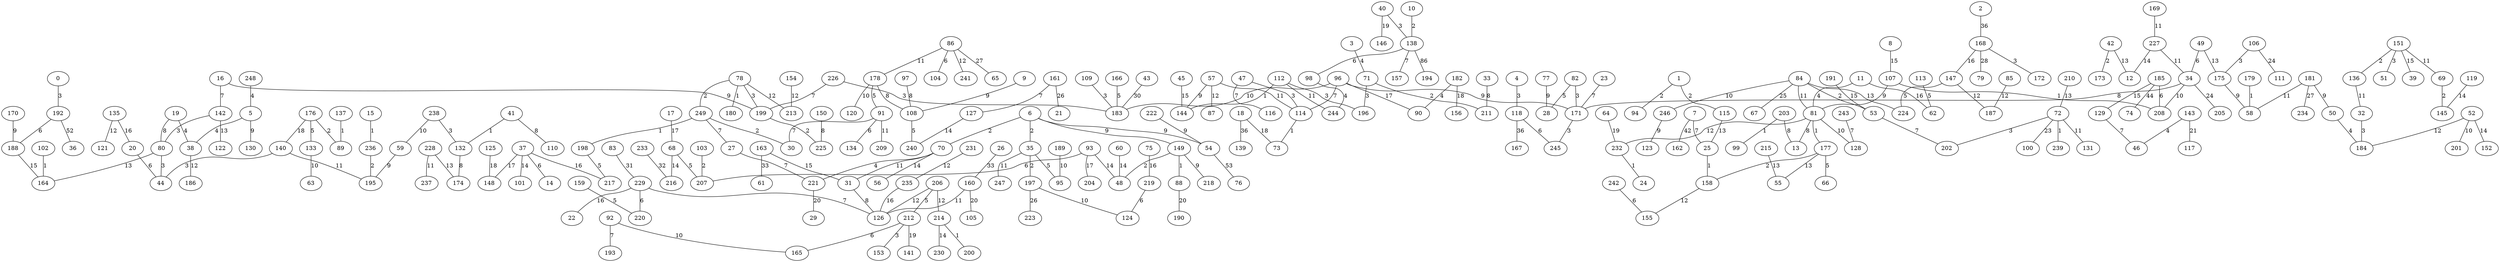 graph {
  102 -- 164 [label="1"];
  137 -- 89 [label="1"];
  214 -- 200 [label="1"];
  149 -- 88 [label="1"];
  15 -- 236 [label="1"];
  25 -- 158 [label="1"];
  112 -- 144 [label="1"];
  203 -- 99 [label="1"];
  107 -- 208 [label="1"];
  179 -- 58 [label="1"];
  78 -- 180 [label="1"];
  81 -- 177 [label="1"];
  72 -- 239 [label="1"];
  114 -- 73 [label="1"];
  249 -- 198 [label="1"];
  232 -- 24 [label="1"];
  41 -- 132 [label="1"];
  1 -- 94 [label="2"];
  1 -- 115 [label="2"];
  84 -- 53 [label="2"];
  71 -- 211 [label="2"];
  42 -- 173 [label="2"];
  176 -- 89 [label="2"];
  151 -- 136 [label="2"];
  6 -- 35 [label="2"];
  6 -- 70 [label="2"];
  35 -- 197 [label="2"];
  149 -- 48 [label="2"];
  10 -- 138 [label="2"];
  78 -- 249 [label="2"];
  103 -- 207 [label="2"];
  177 -- 158 [label="2"];
  236 -- 195 [label="2"];
  199 -- 225 [label="2"];
  249 -- 30 [label="2"];
  69 -- 145 [label="2"];
  0 -- 192 [label="3"];
  4 -- 118 [label="3"];
  212 -- 153 [label="3"];
  168 -- 172 [label="3"];
  71 -- 196 [label="3"];
  238 -- 132 [label="3"];
  40 -- 138 [label="3"];
  109 -- 183 [label="3"];
  151 -- 51 [label="3"];
  140 -- 44 [label="3"];
  82 -- 171 [label="3"];
  112 -- 196 [label="3"];
  47 -- 114 [label="3"];
  78 -- 199 [label="3"];
  72 -- 202 [label="3"];
  226 -- 183 [label="3"];
  142 -- 80 [label="3"];
  80 -- 44 [label="3"];
  106 -- 175 [label="3"];
  171 -- 245 [label="3"];
  32 -- 184 [label="3"];
  182 -- 90 [label="4"];
  143 -- 46 [label="4"];
  3 -- 71 [label="4"];
  248 -- 5 [label="4"];
  11 -- 81 [label="4"];
  19 -- 38 [label="4"];
  5 -- 38 [label="4"];
  70 -- 221 [label="4"];
  50 -- 184 [label="4"];
  98 -- 244 [label="4"];
  159 -- 220 [label="5"];
  206 -- 212 [label="5"];
  176 -- 133 [label="5"];
  35 -- 95 [label="5"];
  82 -- 28 [label="5"];
  113 -- 62 [label="5"];
  166 -- 183 [label="5"];
  178 -- 91 [label="5"];
  108 -- 240 [label="5"];
  147 -- 224 [label="5"];
  177 -- 66 [label="5"];
  68 -- 207 [label="5"];
  198 -- 217 [label="5"];
  49 -- 34 [label="6"];
  185 -- 208 [label="6"];
  192 -- 188 [label="6"];
  212 -- 165 [label="6"];
  37 -- 14 [label="6"];
  86 -- 104 [label="6"];
  118 -- 245 [label="6"];
  219 -- 124 [label="6"];
  242 -- 155 [label="6"];
  93 -- 207 [label="6"];
  138 -- 98 [label="6"];
  229 -- 220 [label="6"];
  20 -- 44 [label="6"];
  91 -- 134 [label="6"];
  161 -- 127 [label="7"];
  23 -- 171 [label="7"];
  96 -- 114 [label="7"];
  92 -- 193 [label="7"];
  7 -- 25 [label="7"];
  47 -- 116 [label="7"];
  138 -- 157 [label="7"];
  243 -- 128 [label="7"];
  16 -- 142 [label="7"];
  229 -- 126 [label="7"];
  129 -- 46 [label="7"];
  226 -- 199 [label="7"];
  249 -- 27 [label="7"];
  27 -- 221 [label="7"];
  91 -- 30 [label="7"];
  53 -- 202 [label="7"];
  19 -- 80 [label="8"];
  97 -- 108 [label="8"];
  178 -- 108 [label="8"];
  203 -- 13 [label="8"];
  81 -- 13 [label="8"];
  31 -- 126 [label="8"];
  150 -- 225 [label="8"];
  33 -- 211 [label="8"];
  34 -- 171 [label="8"];
  41 -- 110 [label="8"];
  132 -- 174 [label="8"];
  222 -- 54 [label="9"];
  181 -- 50 [label="9"];
  77 -- 28 [label="9"];
  170 -- 188 [label="9"];
  5 -- 130 [label="9"];
  96 -- 171 [label="9"];
  6 -- 54 [label="9"];
  6 -- 149 [label="9"];
  149 -- 218 [label="9"];
  57 -- 144 [label="9"];
  59 -- 195 [label="9"];
  107 -- 81 [label="9"];
  9 -- 108 [label="9"];
  246 -- 123 [label="9"];
  16 -- 199 [label="9"];
  175 -- 58 [label="9"];
  84 -- 246 [label="10"];
  189 -- 95 [label="10"];
  238 -- 59 [label="10"];
  96 -- 183 [label="10"];
  92 -- 165 [label="10"];
  178 -- 120 [label="10"];
  52 -- 201 [label="10"];
  81 -- 128 [label="10"];
  34 -- 208 [label="10"];
  133 -- 63 [label="10"];
  197 -- 124 [label="10"];
  84 -- 81 [label="11"];
  86 -- 178 [label="11"];
  181 -- 58 [label="11"];
  151 -- 69 [label="11"];
  228 -- 237 [label="11"];
  35 -- 247 [label="11"];
  70 -- 31 [label="11"];
  140 -- 195 [label="11"];
  57 -- 114 [label="11"];
  112 -- 244 [label="11"];
  169 -- 227 [label="11"];
  227 -- 34 [label="11"];
  72 -- 131 [label="11"];
  91 -- 209 [label="11"];
  160 -- 126 [label="11"];
  136 -- 32 [label="11"];
  206 -- 126 [label="12"];
  206 -- 214 [label="12"];
  86 -- 241 [label="12"];
  154 -- 213 [label="12"];
  135 -- 121 [label="12"];
  38 -- 186 [label="12"];
  57 -- 87 [label="12"];
  85 -- 187 [label="12"];
  52 -- 184 [label="12"];
  78 -- 213 [label="12"];
  81 -- 232 [label="12"];
  147 -- 187 [label="12"];
  158 -- 155 [label="12"];
  231 -- 235 [label="12"];
  49 -- 175 [label="13"];
  84 -- 224 [label="13"];
  115 -- 25 [label="13"];
  42 -- 12 [label="13"];
  228 -- 174 [label="13"];
  177 -- 55 [label="13"];
  210 -- 72 [label="13"];
  142 -- 122 [label="13"];
  215 -- 55 [label="13"];
  80 -- 164 [label="13"];
  37 -- 101 [label="14"];
  214 -- 230 [label="14"];
  119 -- 145 [label="14"];
  70 -- 56 [label="14"];
  93 -- 48 [label="14"];
  227 -- 12 [label="14"];
  52 -- 152 [label="14"];
  127 -- 240 [label="14"];
  60 -- 48 [label="14"];
  68 -- 216 [label="14"];
  185 -- 129 [label="15"];
  8 -- 107 [label="15"];
  163 -- 31 [label="15"];
  151 -- 39 [label="15"];
  188 -- 164 [label="15"];
  191 -- 53 [label="15"];
  45 -- 144 [label="15"];
  37 -- 217 [label="16"];
  75 -- 219 [label="16"];
  168 -- 147 [label="16"];
  11 -- 62 [label="16"];
  135 -- 20 [label="16"];
  229 -- 22 [label="16"];
  235 -- 126 [label="16"];
  37 -- 148 [label="17"];
  17 -- 68 [label="17"];
  96 -- 90 [label="17"];
  93 -- 204 [label="17"];
  18 -- 73 [label="18"];
  182 -- 156 [label="18"];
  176 -- 140 [label="18"];
  125 -- 148 [label="18"];
  212 -- 141 [label="19"];
  64 -- 232 [label="19"];
  40 -- 146 [label="19"];
  88 -- 190 [label="20"];
  160 -- 105 [label="20"];
  221 -- 29 [label="20"];
  143 -- 117 [label="21"];
  72 -- 100 [label="23"];
  34 -- 205 [label="24"];
  106 -- 111 [label="24"];
  84 -- 67 [label="25"];
  161 -- 21 [label="26"];
  197 -- 223 [label="26"];
  86 -- 65 [label="27"];
  181 -- 234 [label="27"];
  168 -- 79 [label="28"];
  43 -- 183 [label="30"];
  83 -- 229 [label="31"];
  233 -- 216 [label="32"];
  163 -- 61 [label="33"];
  26 -- 160 [label="33"];
  18 -- 139 [label="36"];
  2 -- 168 [label="36"];
  118 -- 167 [label="36"];
  7 -- 162 [label="42"];
  185 -- 74 [label="44"];
  192 -- 36 [label="52"];
  54 -- 76 [label="53"];
  138 -- 194 [label="86"];
}